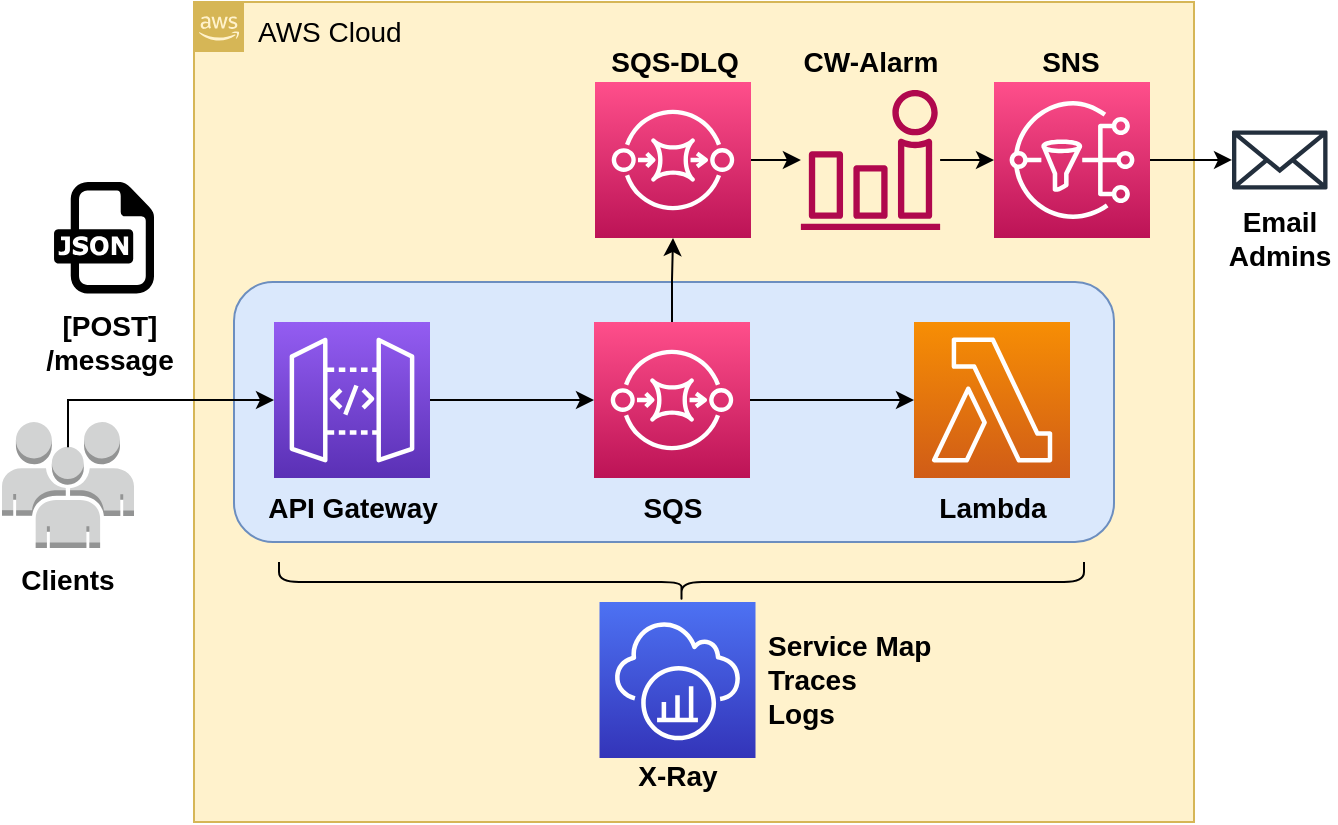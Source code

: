<mxfile version="21.2.2" type="device">
  <diagram name="Page-1" id="fAWLoJYyw1nQQgu2RLje">
    <mxGraphModel dx="622" dy="494" grid="1" gridSize="10" guides="1" tooltips="1" connect="1" arrows="1" fold="1" page="1" pageScale="1" pageWidth="850" pageHeight="1100" math="0" shadow="0">
      <root>
        <mxCell id="0" />
        <mxCell id="1" parent="0" />
        <mxCell id="QCg_0HorzmP8c9NIJf1r-1" value="" style="outlineConnect=0;dashed=0;verticalLabelPosition=bottom;verticalAlign=top;align=center;html=1;shape=mxgraph.aws3.users;fillColor=#D2D3D3;gradientColor=none;" vertex="1" parent="1">
          <mxGeometry x="24" y="250" width="66" height="63" as="geometry" />
        </mxCell>
        <mxCell id="QCg_0HorzmP8c9NIJf1r-5" value="[POST]&lt;br&gt;/message" style="text;html=1;strokeColor=none;fillColor=none;align=center;verticalAlign=middle;whiteSpace=wrap;rounded=0;fontSize=14;fontStyle=1" vertex="1" parent="1">
          <mxGeometry x="36" y="190" width="84" height="40" as="geometry" />
        </mxCell>
        <mxCell id="QCg_0HorzmP8c9NIJf1r-14" value="&lt;font style=&quot;font-size: 14px;&quot;&gt;AWS Cloud&lt;/font&gt;" style="points=[[0,0],[0.25,0],[0.5,0],[0.75,0],[1,0],[1,0.25],[1,0.5],[1,0.75],[1,1],[0.75,1],[0.5,1],[0.25,1],[0,1],[0,0.75],[0,0.5],[0,0.25]];outlineConnect=0;html=1;whiteSpace=wrap;fontSize=12;fontStyle=0;container=1;pointerEvents=0;collapsible=0;recursiveResize=0;shape=mxgraph.aws4.group;grIcon=mxgraph.aws4.group_aws_cloud_alt;verticalAlign=top;align=left;spacingLeft=30;dashed=0;fillColor=#fff2cc;strokeColor=#d6b656;" vertex="1" parent="1">
          <mxGeometry x="120" y="40" width="500" height="410" as="geometry" />
        </mxCell>
        <mxCell id="QCg_0HorzmP8c9NIJf1r-22" value="" style="rounded=1;whiteSpace=wrap;html=1;fillColor=#dae8fc;strokeColor=#6c8ebf;" vertex="1" parent="QCg_0HorzmP8c9NIJf1r-14">
          <mxGeometry x="20" y="140" width="440" height="130" as="geometry" />
        </mxCell>
        <mxCell id="QCg_0HorzmP8c9NIJf1r-16" style="edgeStyle=orthogonalEdgeStyle;rounded=0;orthogonalLoop=1;jettySize=auto;html=1;" edge="1" parent="QCg_0HorzmP8c9NIJf1r-14" source="QCg_0HorzmP8c9NIJf1r-8" target="QCg_0HorzmP8c9NIJf1r-10">
          <mxGeometry relative="1" as="geometry" />
        </mxCell>
        <mxCell id="QCg_0HorzmP8c9NIJf1r-8" value="" style="sketch=0;points=[[0,0,0],[0.25,0,0],[0.5,0,0],[0.75,0,0],[1,0,0],[0,1,0],[0.25,1,0],[0.5,1,0],[0.75,1,0],[1,1,0],[0,0.25,0],[0,0.5,0],[0,0.75,0],[1,0.25,0],[1,0.5,0],[1,0.75,0]];outlineConnect=0;fontColor=#232F3E;gradientColor=#FF4F8B;gradientDirection=north;fillColor=#BC1356;strokeColor=#ffffff;dashed=0;verticalLabelPosition=bottom;verticalAlign=top;align=center;html=1;fontSize=12;fontStyle=0;aspect=fixed;shape=mxgraph.aws4.resourceIcon;resIcon=mxgraph.aws4.sqs;" vertex="1" parent="QCg_0HorzmP8c9NIJf1r-14">
          <mxGeometry x="200.5" y="40" width="78" height="78" as="geometry" />
        </mxCell>
        <mxCell id="QCg_0HorzmP8c9NIJf1r-9" value="SQS-DLQ" style="text;html=1;strokeColor=none;fillColor=none;align=center;verticalAlign=middle;whiteSpace=wrap;rounded=0;fontSize=14;fontStyle=1" vertex="1" parent="QCg_0HorzmP8c9NIJf1r-14">
          <mxGeometry x="201.5" y="20" width="77" height="20" as="geometry" />
        </mxCell>
        <mxCell id="QCg_0HorzmP8c9NIJf1r-18" style="edgeStyle=orthogonalEdgeStyle;rounded=0;orthogonalLoop=1;jettySize=auto;html=1;exitX=1;exitY=0.5;exitDx=0;exitDy=0;exitPerimeter=0;entryX=0;entryY=0.5;entryDx=0;entryDy=0;entryPerimeter=0;" edge="1" parent="QCg_0HorzmP8c9NIJf1r-14" source="QCg_0HorzmP8c9NIJf1r-6" target="QCg_0HorzmP8c9NIJf1r-12">
          <mxGeometry relative="1" as="geometry" />
        </mxCell>
        <mxCell id="QCg_0HorzmP8c9NIJf1r-19" style="edgeStyle=orthogonalEdgeStyle;rounded=0;orthogonalLoop=1;jettySize=auto;html=1;exitX=0.5;exitY=0;exitDx=0;exitDy=0;exitPerimeter=0;entryX=0.5;entryY=1;entryDx=0;entryDy=0;entryPerimeter=0;" edge="1" parent="QCg_0HorzmP8c9NIJf1r-14" source="QCg_0HorzmP8c9NIJf1r-6" target="QCg_0HorzmP8c9NIJf1r-8">
          <mxGeometry relative="1" as="geometry" />
        </mxCell>
        <mxCell id="QCg_0HorzmP8c9NIJf1r-6" value="" style="sketch=0;points=[[0,0,0],[0.25,0,0],[0.5,0,0],[0.75,0,0],[1,0,0],[0,1,0],[0.25,1,0],[0.5,1,0],[0.75,1,0],[1,1,0],[0,0.25,0],[0,0.5,0],[0,0.75,0],[1,0.25,0],[1,0.5,0],[1,0.75,0]];outlineConnect=0;fontColor=#232F3E;gradientColor=#FF4F8B;gradientDirection=north;fillColor=#BC1356;strokeColor=#ffffff;dashed=0;verticalLabelPosition=bottom;verticalAlign=top;align=center;html=1;fontSize=12;fontStyle=0;aspect=fixed;shape=mxgraph.aws4.resourceIcon;resIcon=mxgraph.aws4.sqs;" vertex="1" parent="QCg_0HorzmP8c9NIJf1r-14">
          <mxGeometry x="200" y="160" width="78" height="78" as="geometry" />
        </mxCell>
        <mxCell id="QCg_0HorzmP8c9NIJf1r-7" value="SQS" style="text;html=1;strokeColor=none;fillColor=none;align=center;verticalAlign=middle;whiteSpace=wrap;rounded=0;fontSize=14;fontStyle=1" vertex="1" parent="QCg_0HorzmP8c9NIJf1r-14">
          <mxGeometry x="207" y="238" width="65" height="30" as="geometry" />
        </mxCell>
        <mxCell id="QCg_0HorzmP8c9NIJf1r-29" style="edgeStyle=orthogonalEdgeStyle;rounded=0;orthogonalLoop=1;jettySize=auto;html=1;entryX=0;entryY=0.5;entryDx=0;entryDy=0;entryPerimeter=0;" edge="1" parent="QCg_0HorzmP8c9NIJf1r-14" source="QCg_0HorzmP8c9NIJf1r-10" target="QCg_0HorzmP8c9NIJf1r-25">
          <mxGeometry relative="1" as="geometry" />
        </mxCell>
        <mxCell id="QCg_0HorzmP8c9NIJf1r-10" value="" style="sketch=0;outlineConnect=0;fontColor=#232F3E;gradientColor=none;fillColor=#B0084D;strokeColor=none;dashed=0;verticalLabelPosition=bottom;verticalAlign=top;align=center;html=1;fontSize=12;fontStyle=0;aspect=fixed;pointerEvents=1;shape=mxgraph.aws4.alarm;" vertex="1" parent="QCg_0HorzmP8c9NIJf1r-14">
          <mxGeometry x="303.25" y="44" width="70" height="70" as="geometry" />
        </mxCell>
        <mxCell id="QCg_0HorzmP8c9NIJf1r-11" value="CW-Alarm" style="text;html=1;strokeColor=none;fillColor=none;align=center;verticalAlign=middle;whiteSpace=wrap;rounded=0;fontSize=14;fontStyle=1" vertex="1" parent="QCg_0HorzmP8c9NIJf1r-14">
          <mxGeometry x="299.75" y="20" width="77" height="20" as="geometry" />
        </mxCell>
        <mxCell id="QCg_0HorzmP8c9NIJf1r-12" value="" style="sketch=0;points=[[0,0,0],[0.25,0,0],[0.5,0,0],[0.75,0,0],[1,0,0],[0,1,0],[0.25,1,0],[0.5,1,0],[0.75,1,0],[1,1,0],[0,0.25,0],[0,0.5,0],[0,0.75,0],[1,0.25,0],[1,0.5,0],[1,0.75,0]];outlineConnect=0;fontColor=#232F3E;gradientColor=#F78E04;gradientDirection=north;fillColor=#D05C17;strokeColor=#ffffff;dashed=0;verticalLabelPosition=bottom;verticalAlign=top;align=center;html=1;fontSize=12;fontStyle=0;aspect=fixed;shape=mxgraph.aws4.resourceIcon;resIcon=mxgraph.aws4.lambda;" vertex="1" parent="QCg_0HorzmP8c9NIJf1r-14">
          <mxGeometry x="360" y="160" width="78" height="78" as="geometry" />
        </mxCell>
        <mxCell id="QCg_0HorzmP8c9NIJf1r-13" value="Lambda" style="text;html=1;strokeColor=none;fillColor=none;align=center;verticalAlign=middle;whiteSpace=wrap;rounded=0;fontSize=14;fontStyle=1" vertex="1" parent="QCg_0HorzmP8c9NIJf1r-14">
          <mxGeometry x="366.5" y="238" width="65" height="30" as="geometry" />
        </mxCell>
        <mxCell id="QCg_0HorzmP8c9NIJf1r-20" value="" style="sketch=0;points=[[0,0,0],[0.25,0,0],[0.5,0,0],[0.75,0,0],[1,0,0],[0,1,0],[0.25,1,0],[0.5,1,0],[0.75,1,0],[1,1,0],[0,0.25,0],[0,0.5,0],[0,0.75,0],[1,0.25,0],[1,0.5,0],[1,0.75,0]];outlineConnect=0;fontColor=#232F3E;gradientColor=#4D72F3;gradientDirection=north;fillColor=#3334B9;strokeColor=#ffffff;dashed=0;verticalLabelPosition=bottom;verticalAlign=top;align=center;html=1;fontSize=12;fontStyle=0;aspect=fixed;shape=mxgraph.aws4.resourceIcon;resIcon=mxgraph.aws4.xray;" vertex="1" parent="QCg_0HorzmP8c9NIJf1r-14">
          <mxGeometry x="202.75" y="300" width="78" height="78" as="geometry" />
        </mxCell>
        <mxCell id="QCg_0HorzmP8c9NIJf1r-21" value="X-Ray" style="text;html=1;strokeColor=none;fillColor=none;align=center;verticalAlign=middle;whiteSpace=wrap;rounded=0;fontSize=14;fontStyle=1" vertex="1" parent="QCg_0HorzmP8c9NIJf1r-14">
          <mxGeometry x="213.88" y="378" width="55.75" height="18" as="geometry" />
        </mxCell>
        <mxCell id="QCg_0HorzmP8c9NIJf1r-24" value="" style="shape=curlyBracket;whiteSpace=wrap;html=1;rounded=1;flipH=1;labelPosition=right;verticalLabelPosition=middle;align=left;verticalAlign=middle;rotation=90;" vertex="1" parent="QCg_0HorzmP8c9NIJf1r-14">
          <mxGeometry x="233.75" y="88.75" width="20" height="402.5" as="geometry" />
        </mxCell>
        <mxCell id="QCg_0HorzmP8c9NIJf1r-25" value="" style="sketch=0;points=[[0,0,0],[0.25,0,0],[0.5,0,0],[0.75,0,0],[1,0,0],[0,1,0],[0.25,1,0],[0.5,1,0],[0.75,1,0],[1,1,0],[0,0.25,0],[0,0.5,0],[0,0.75,0],[1,0.25,0],[1,0.5,0],[1,0.75,0]];outlineConnect=0;fontColor=#232F3E;gradientColor=#FF4F8B;gradientDirection=north;fillColor=#BC1356;strokeColor=#ffffff;dashed=0;verticalLabelPosition=bottom;verticalAlign=top;align=center;html=1;fontSize=12;fontStyle=0;aspect=fixed;shape=mxgraph.aws4.resourceIcon;resIcon=mxgraph.aws4.sns;" vertex="1" parent="QCg_0HorzmP8c9NIJf1r-14">
          <mxGeometry x="400" y="40" width="78" height="78" as="geometry" />
        </mxCell>
        <mxCell id="QCg_0HorzmP8c9NIJf1r-26" value="Service Map&lt;br&gt;Traces&lt;br&gt;Logs" style="text;html=1;strokeColor=none;fillColor=none;align=left;verticalAlign=middle;whiteSpace=wrap;rounded=0;fontSize=14;fontStyle=1;spacing=2;spacingTop=0;horizontal=1;" vertex="1" parent="QCg_0HorzmP8c9NIJf1r-14">
          <mxGeometry x="285.25" y="314" width="91.5" height="50" as="geometry" />
        </mxCell>
        <mxCell id="QCg_0HorzmP8c9NIJf1r-27" value="SNS" style="text;html=1;strokeColor=none;fillColor=none;align=center;verticalAlign=middle;whiteSpace=wrap;rounded=0;fontSize=14;fontStyle=1" vertex="1" parent="QCg_0HorzmP8c9NIJf1r-14">
          <mxGeometry x="400" y="20" width="77" height="20" as="geometry" />
        </mxCell>
        <mxCell id="QCg_0HorzmP8c9NIJf1r-4" style="edgeStyle=orthogonalEdgeStyle;rounded=0;orthogonalLoop=1;jettySize=auto;html=1;exitX=0.5;exitY=0.2;exitDx=0;exitDy=0;exitPerimeter=0;entryX=0;entryY=0.5;entryDx=0;entryDy=0;entryPerimeter=0;" edge="1" parent="1" source="QCg_0HorzmP8c9NIJf1r-1" target="QCg_0HorzmP8c9NIJf1r-2">
          <mxGeometry relative="1" as="geometry">
            <mxPoint x="140" y="234" as="targetPoint" />
            <Array as="points">
              <mxPoint x="57" y="239" />
            </Array>
          </mxGeometry>
        </mxCell>
        <mxCell id="QCg_0HorzmP8c9NIJf1r-2" value="" style="sketch=0;points=[[0,0,0],[0.25,0,0],[0.5,0,0],[0.75,0,0],[1,0,0],[0,1,0],[0.25,1,0],[0.5,1,0],[0.75,1,0],[1,1,0],[0,0.25,0],[0,0.5,0],[0,0.75,0],[1,0.25,0],[1,0.5,0],[1,0.75,0]];outlineConnect=0;fontColor=#232F3E;gradientColor=#945DF2;gradientDirection=north;fillColor=#5A30B5;strokeColor=#ffffff;dashed=0;verticalLabelPosition=bottom;verticalAlign=top;align=center;html=1;fontSize=12;fontStyle=0;aspect=fixed;shape=mxgraph.aws4.resourceIcon;resIcon=mxgraph.aws4.api_gateway;" vertex="1" parent="1">
          <mxGeometry x="160" y="200" width="78" height="78" as="geometry" />
        </mxCell>
        <mxCell id="QCg_0HorzmP8c9NIJf1r-3" value="API Gateway" style="text;html=1;strokeColor=none;fillColor=none;align=center;verticalAlign=middle;whiteSpace=wrap;rounded=0;fontSize=14;fontStyle=1" vertex="1" parent="1">
          <mxGeometry x="153.5" y="278" width="91" height="30" as="geometry" />
        </mxCell>
        <mxCell id="QCg_0HorzmP8c9NIJf1r-17" style="edgeStyle=orthogonalEdgeStyle;rounded=0;orthogonalLoop=1;jettySize=auto;html=1;exitX=1;exitY=0.5;exitDx=0;exitDy=0;exitPerimeter=0;entryX=0;entryY=0.5;entryDx=0;entryDy=0;entryPerimeter=0;" edge="1" parent="1" source="QCg_0HorzmP8c9NIJf1r-2" target="QCg_0HorzmP8c9NIJf1r-6">
          <mxGeometry relative="1" as="geometry" />
        </mxCell>
        <mxCell id="QCg_0HorzmP8c9NIJf1r-31" value="" style="dashed=0;outlineConnect=0;html=1;align=center;labelPosition=center;verticalLabelPosition=bottom;verticalAlign=top;shape=mxgraph.weblogos.json" vertex="1" parent="1">
          <mxGeometry x="50" y="130" width="50" height="55.8" as="geometry" />
        </mxCell>
        <mxCell id="QCg_0HorzmP8c9NIJf1r-33" value="" style="sketch=0;outlineConnect=0;fontColor=#232F3E;gradientColor=none;fillColor=#232F3D;strokeColor=none;dashed=0;verticalLabelPosition=bottom;verticalAlign=top;align=center;html=1;fontSize=12;fontStyle=0;aspect=fixed;pointerEvents=1;shape=mxgraph.aws4.email_2;" vertex="1" parent="1">
          <mxGeometry x="639" y="104" width="47.76" height="30" as="geometry" />
        </mxCell>
        <mxCell id="QCg_0HorzmP8c9NIJf1r-35" value="Clients" style="text;html=1;strokeColor=none;fillColor=none;align=center;verticalAlign=middle;whiteSpace=wrap;rounded=0;fontSize=14;fontStyle=1" vertex="1" parent="1">
          <mxGeometry x="29.12" y="320" width="55.75" height="18" as="geometry" />
        </mxCell>
        <mxCell id="QCg_0HorzmP8c9NIJf1r-36" value="Email&lt;br&gt;Admins" style="text;html=1;strokeColor=none;fillColor=none;align=center;verticalAlign=middle;whiteSpace=wrap;rounded=0;fontSize=14;fontStyle=1" vertex="1" parent="1">
          <mxGeometry x="635.01" y="141.8" width="55.75" height="32.2" as="geometry" />
        </mxCell>
        <mxCell id="QCg_0HorzmP8c9NIJf1r-37" style="edgeStyle=orthogonalEdgeStyle;rounded=0;orthogonalLoop=1;jettySize=auto;html=1;" edge="1" parent="1" source="QCg_0HorzmP8c9NIJf1r-25" target="QCg_0HorzmP8c9NIJf1r-33">
          <mxGeometry relative="1" as="geometry" />
        </mxCell>
      </root>
    </mxGraphModel>
  </diagram>
</mxfile>
